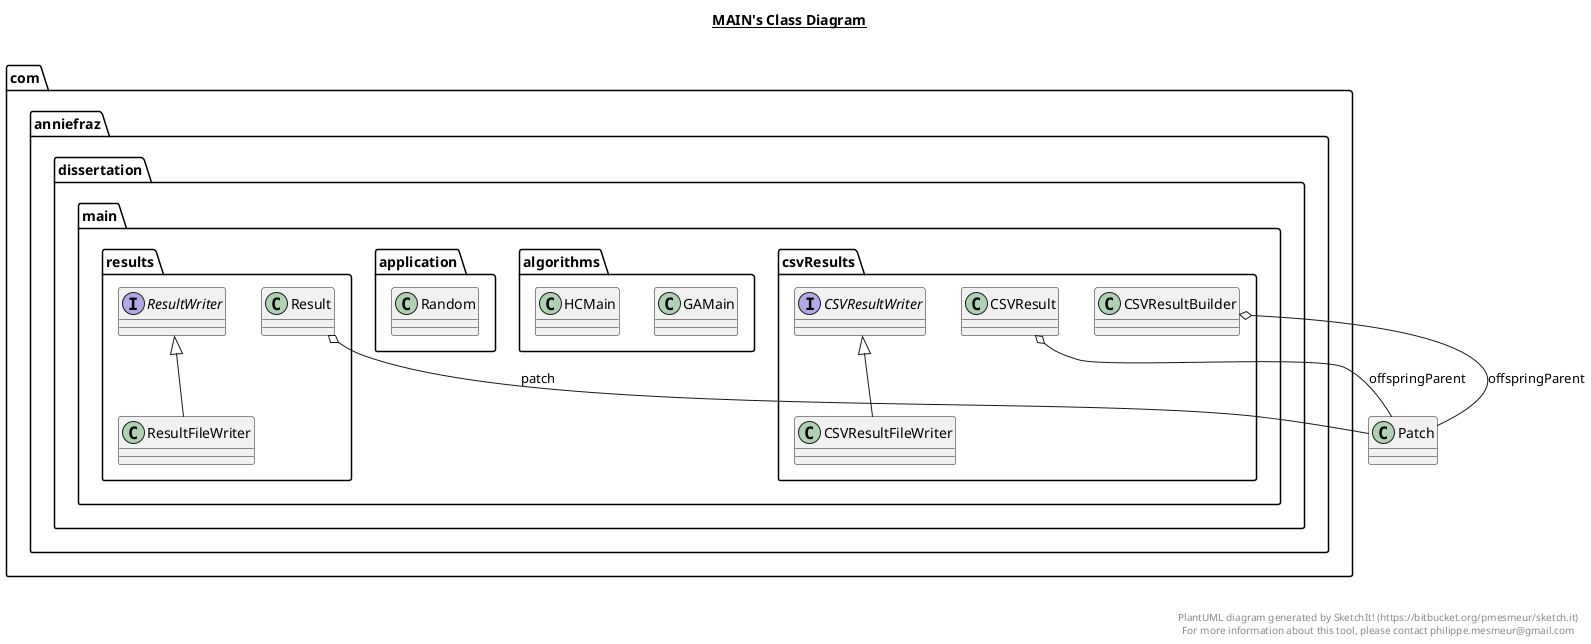 @startuml

title __MAIN's Class Diagram__\n

  package com.anniefraz.dissertation.main.csvResults {
    class CSVResult {
    }
  }
  

  package com.anniefraz.dissertation.main.csvResults {
    class CSVResultBuilder {
    }
  }
  

  package com.anniefraz.dissertation.main.csvResults {
    class CSVResultFileWriter {
    }
  }
  

  package com.anniefraz.dissertation.main.csvResults {
    interface CSVResultWriter {
    }
  }
  

  package com.anniefraz.dissertation.main.algorithms {
    class GAMain {
    }
  }
  

  package com.anniefraz.dissertation.main.algorithms {
    class HCMain {
    }
  }
  

  package com.anniefraz.dissertation.main.application {
    class Random {
    }
  }
  

  package com.anniefraz.dissertation.main.results {
    class Result {
    }
  }
  

  package com.anniefraz.dissertation.main.results {
    class ResultFileWriter {
    }
  }
  

  package com.anniefraz.dissertation.main.results {
    interface ResultWriter {
    }
  }
  

  CSVResult o-- Patch : offspringParent
  CSVResultBuilder o-- Patch : offspringParent
  CSVResultFileWriter -up-|> CSVResultWriter
  Result o-- Patch : patch
  ResultFileWriter -up-|> ResultWriter


right footer


PlantUML diagram generated by SketchIt! (https://bitbucket.org/pmesmeur/sketch.it)
For more information about this tool, please contact philippe.mesmeur@gmail.com
endfooter

@enduml
